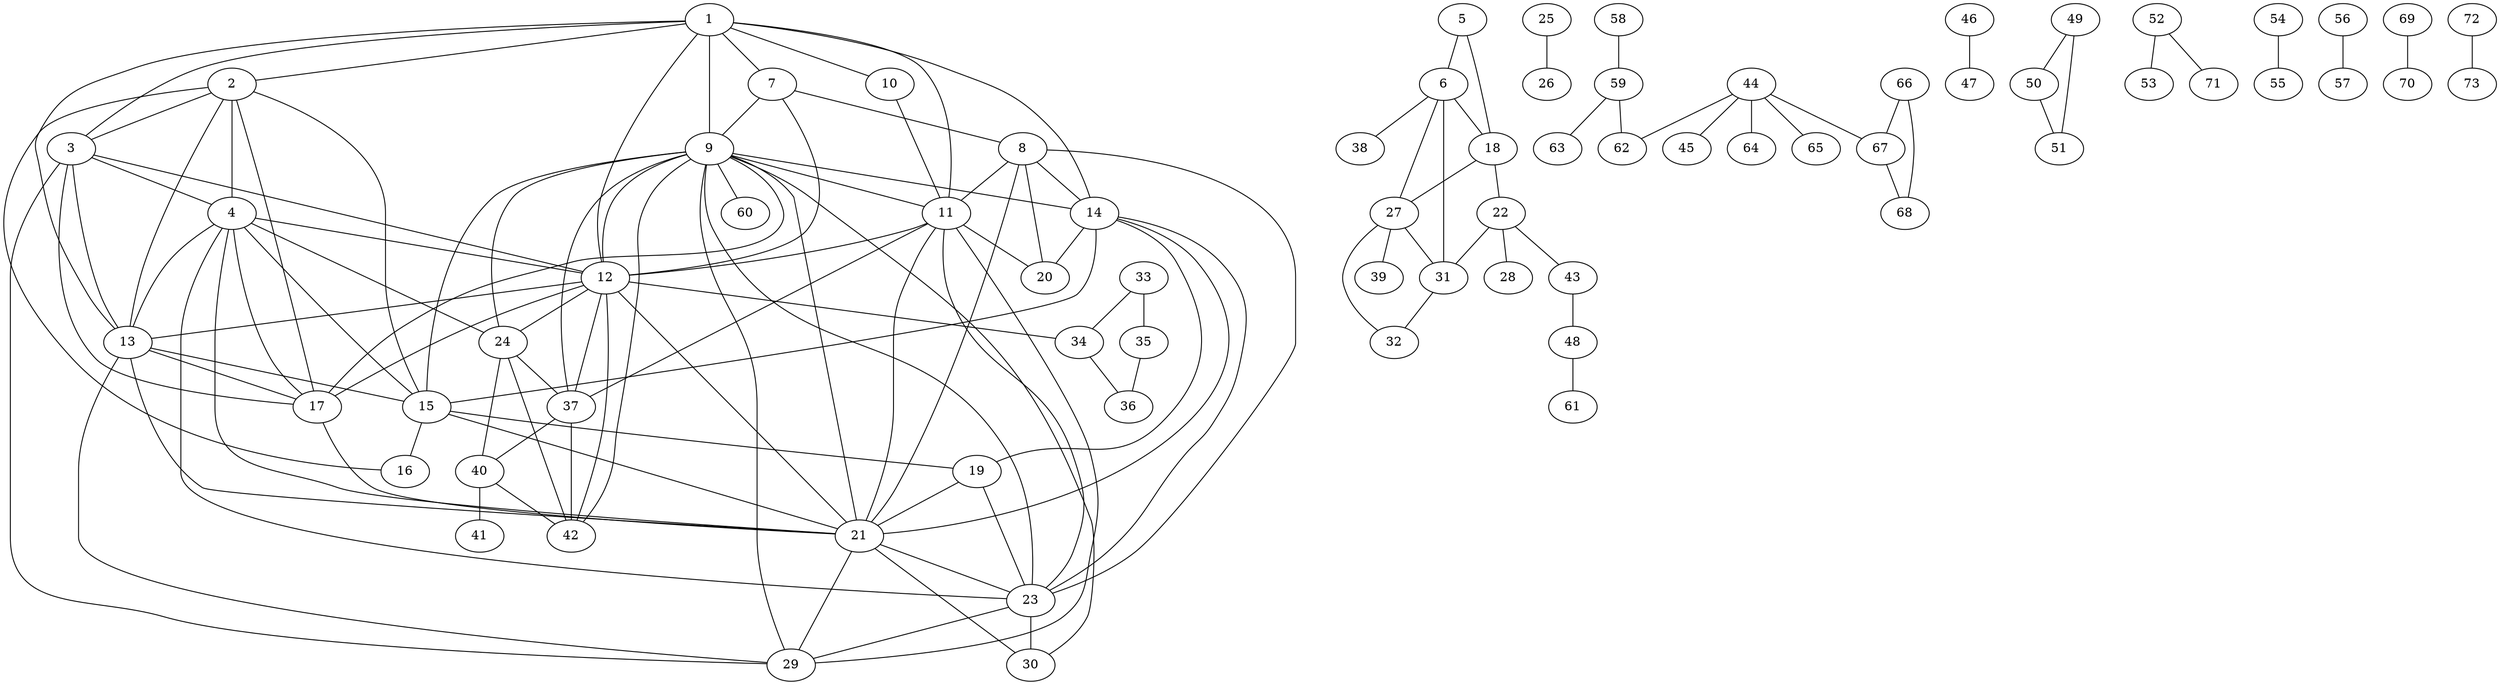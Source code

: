 graph {
1--2;
1--3;
2--3;
3--4;
5--6;
7--8;
7--9;
1--10;
10--11;
1--7;
1--9;
1--12;
1--13;
1--14;
1--11;
2--15;
2--13;
2--16;
4--15;
4--12;
3--12;
3--17;
3--13;
5--18;
7--12;
15--19;
15--16;
9--12;
6--18;
12--13;
8--20;
8--21;
8--11;
14--20;
11--21;
11--20;
13--17;
2--17;
2--4;
4--17;
4--13;
9--15;
13--15;
14--15;
15--21;
9--14;
12--17;
12--21;
8--14;
14--21;
17--21;
13--21;
18--22;
8--23;
19--23;
14--23;
21--23;
4--24;
14--19;
19--21;
25--26;
9--17;
6--27;
18--27;
22--28;
4--23;
23--29;
23--30;
9--23;
11--23;
22--31;
27--31;
31--32;
6--31;
33--34;
33--35;
35--36;
27--32;
9--29;
9--30;
9--37;
9--21;
9--11;
6--38;
34--36;
27--39;
24--37;
12--24;
4--21;
21--30;
11--29;
12--37;
9--24;
21--29;
40--41;
37--42;
37--40;
12--42;
24--42;
40--42;
12--34;
11--37;
22--43;
9--42;
44--45;
3--29;
13--29;
46--47;
43--48;
49--50;
49--51;
52--53;
50--51;
54--55;
56--57;
58--59;
9--60;
24--40;
48--61;
59--62;
59--63;
44--64;
44--62;
44--65;
66--67;
66--68;
67--68;
69--70;
52--71;
72--73;
11--12;
44--67;
}
